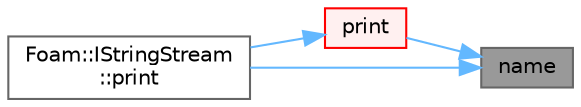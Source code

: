 digraph "name"
{
 // LATEX_PDF_SIZE
  bgcolor="transparent";
  edge [fontname=Helvetica,fontsize=10,labelfontname=Helvetica,labelfontsize=10];
  node [fontname=Helvetica,fontsize=10,shape=box,height=0.2,width=0.4];
  rankdir="RL";
  Node1 [id="Node000001",label="name",height=0.2,width=0.4,color="gray40", fillcolor="grey60", style="filled", fontcolor="black",tooltip=" "];
  Node1 -> Node2 [id="edge1_Node000001_Node000002",dir="back",color="steelblue1",style="solid",tooltip=" "];
  Node2 [id="Node000002",label="print",height=0.2,width=0.4,color="red", fillcolor="#FFF0F0", style="filled",URL="$classFoam_1_1ISstream.html#a68926051a5d92c255b3604bcccded648",tooltip=" "];
  Node2 -> Node4 [id="edge2_Node000002_Node000004",dir="back",color="steelblue1",style="solid",tooltip=" "];
  Node4 [id="Node000004",label="Foam::IStringStream\l::print",height=0.2,width=0.4,color="grey40", fillcolor="white", style="filled",URL="$classFoam_1_1IStringStream.html#a68926051a5d92c255b3604bcccded648",tooltip=" "];
  Node1 -> Node4 [id="edge3_Node000001_Node000004",dir="back",color="steelblue1",style="solid",tooltip=" "];
}
